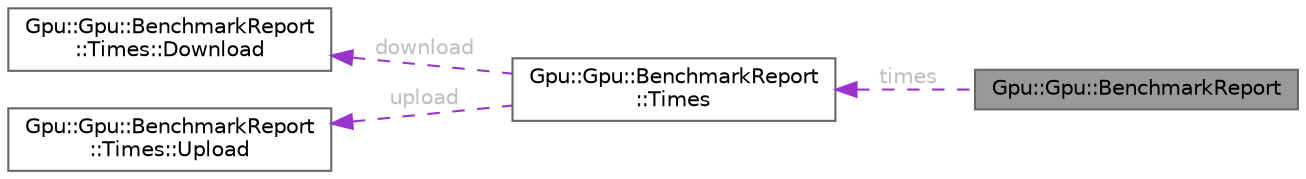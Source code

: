 digraph "Gpu::Gpu::BenchmarkReport"
{
 // LATEX_PDF_SIZE
  bgcolor="transparent";
  edge [fontname=Helvetica,fontsize=10,labelfontname=Helvetica,labelfontsize=10];
  node [fontname=Helvetica,fontsize=10,shape=box,height=0.2,width=0.4];
  rankdir="LR";
  Node1 [id="Node000001",label="Gpu::Gpu::BenchmarkReport",height=0.2,width=0.4,color="gray40", fillcolor="grey60", style="filled", fontcolor="black",tooltip="Reports detailed benchmark statistics for GPU computation and rendering."];
  Node2 -> Node1 [id="edge1_Node000001_Node000002",dir="back",color="darkorchid3",style="dashed",tooltip=" ",label=" times",fontcolor="grey" ];
  Node2 [id="Node000002",label="Gpu::Gpu::BenchmarkReport\l::Times",height=0.2,width=0.4,color="gray40", fillcolor="white", style="filled",URL="$classGpu_1_1Gpu_1_1BenchmarkReport_1_1Times.html",tooltip="Timing data for different GPU operations in milliseconds."];
  Node3 -> Node2 [id="edge2_Node000002_Node000003",dir="back",color="darkorchid3",style="dashed",tooltip=" ",label=" download",fontcolor="grey" ];
  Node3 [id="Node000003",label="Gpu::Gpu::BenchmarkReport\l::Times::Download",height=0.2,width=0.4,color="gray40", fillcolor="white", style="filled",URL="$classGpu_1_1Gpu_1_1BenchmarkReport_1_1Times_1_1Download.html",tooltip="Download times from GPU to CPU in milliseconds."];
  Node4 -> Node2 [id="edge3_Node000002_Node000004",dir="back",color="darkorchid3",style="dashed",tooltip=" ",label=" upload",fontcolor="grey" ];
  Node4 [id="Node000004",label="Gpu::Gpu::BenchmarkReport\l::Times::Upload",height=0.2,width=0.4,color="gray40", fillcolor="white", style="filled",URL="$classGpu_1_1Gpu_1_1BenchmarkReport_1_1Times_1_1Upload.html",tooltip="Upload times from CPU to GPU in milliseconds."];
}
